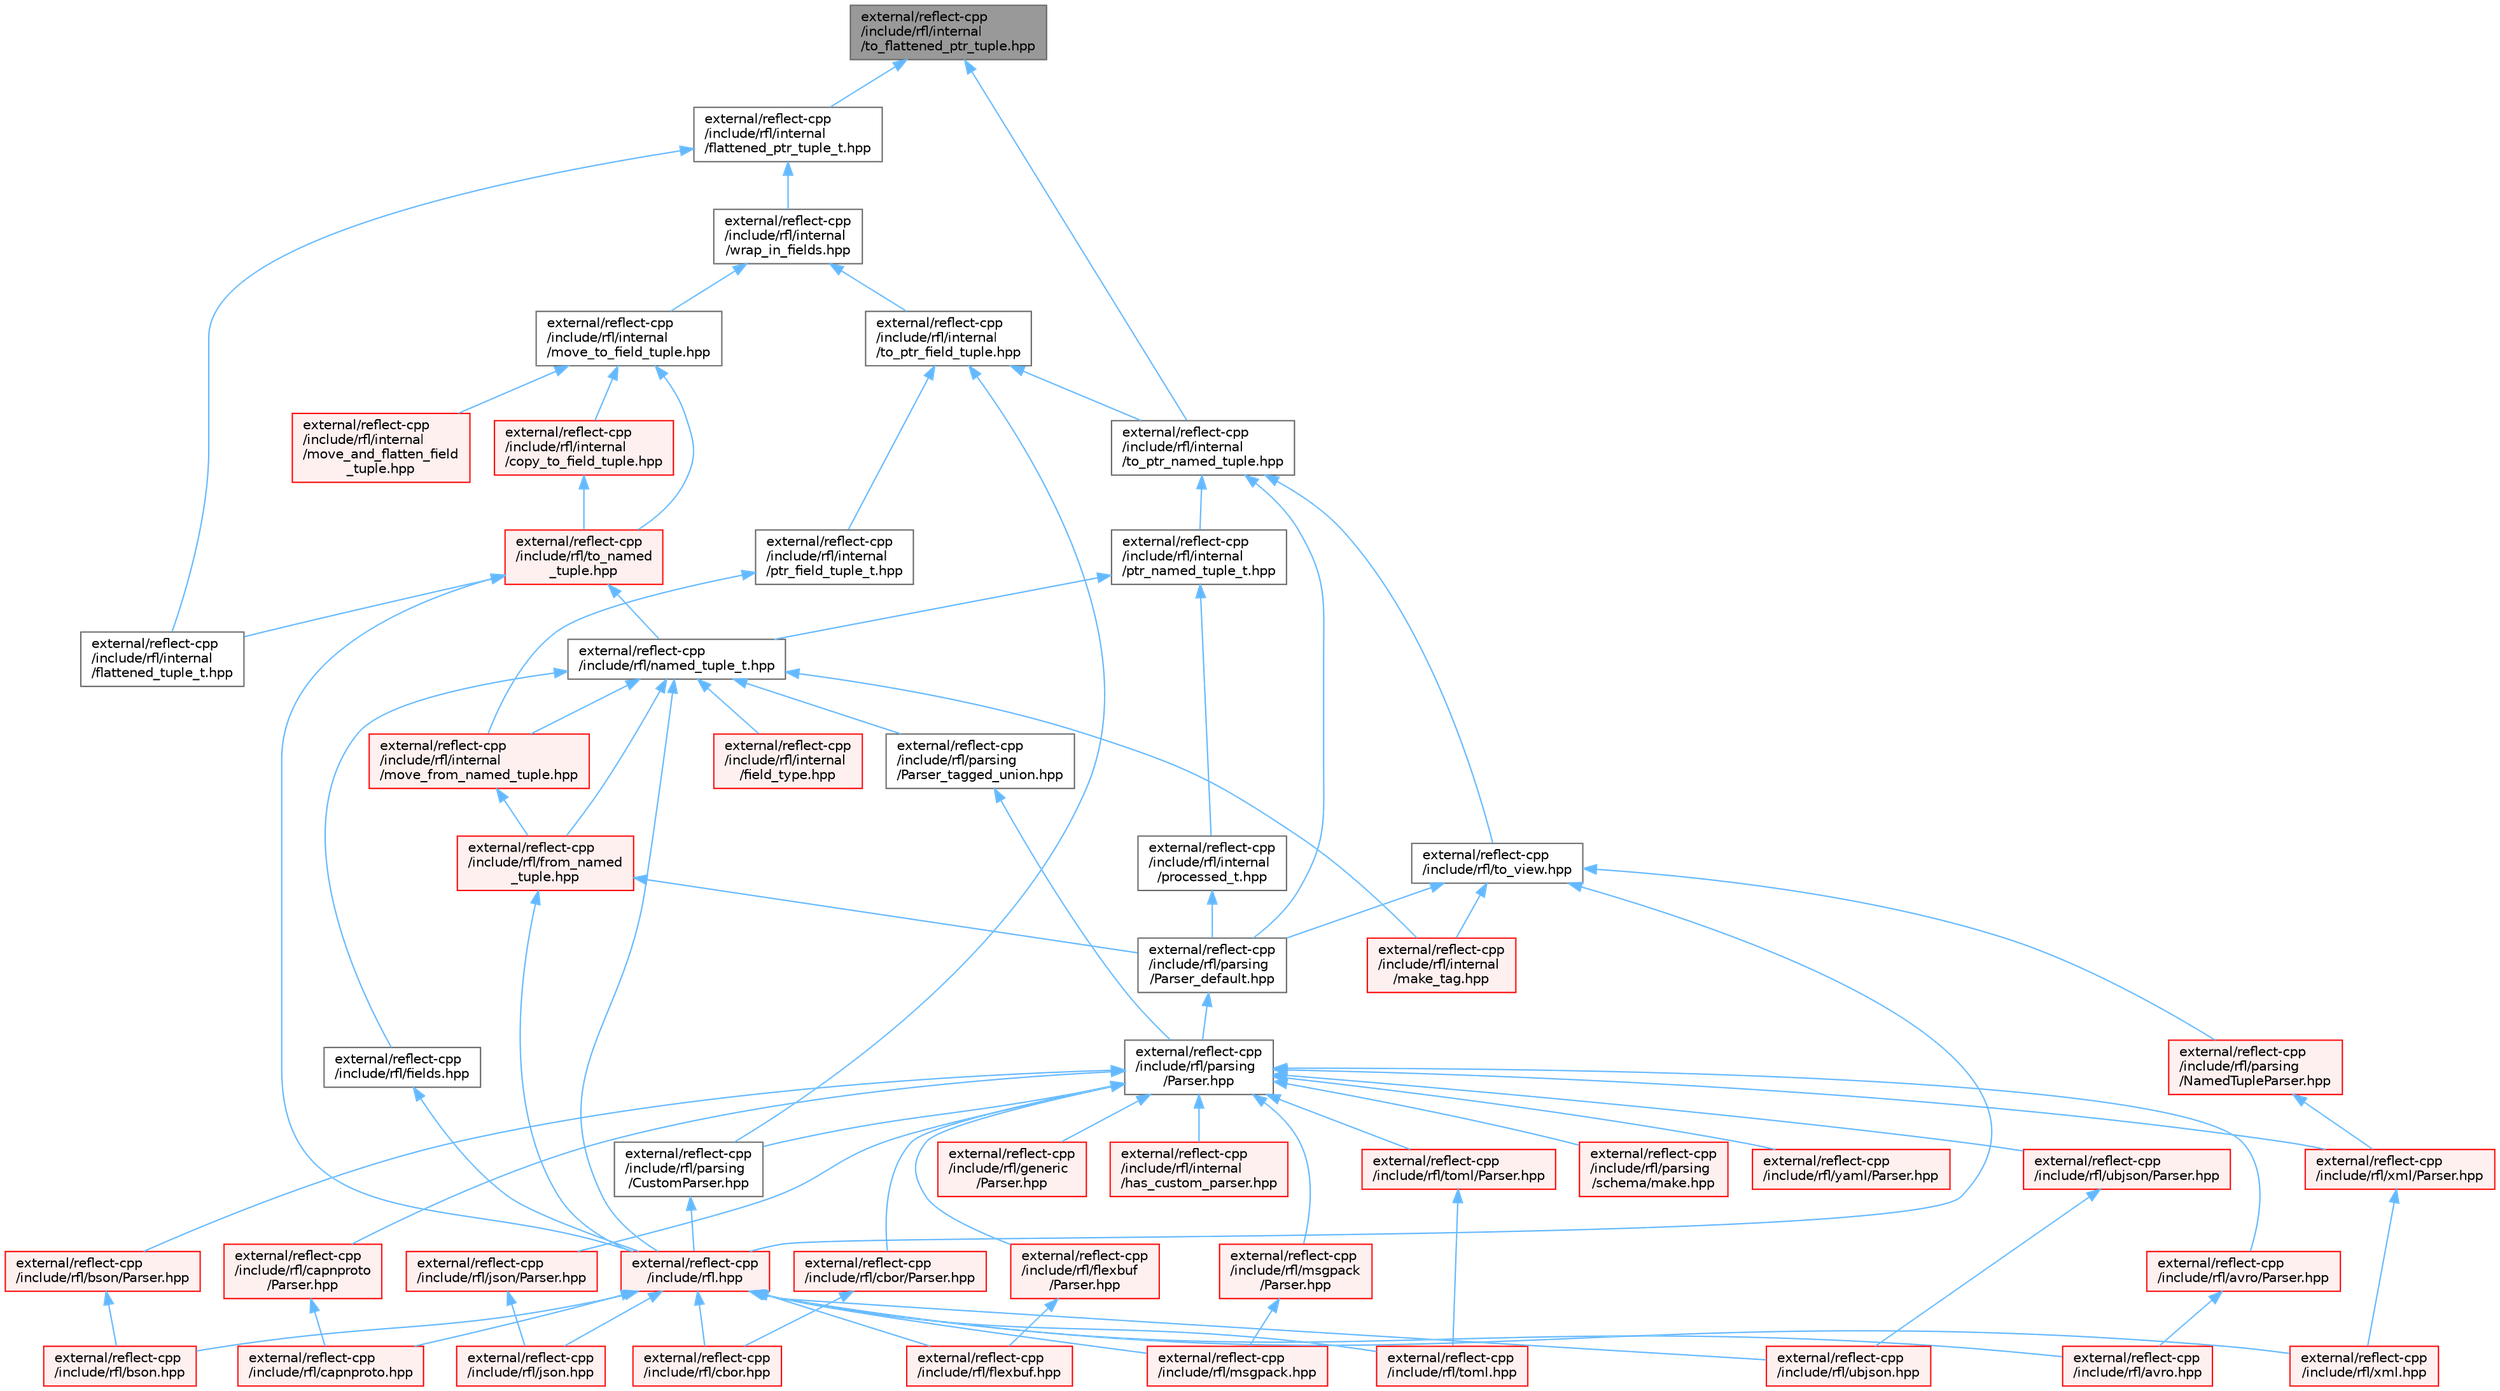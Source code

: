 digraph "external/reflect-cpp/include/rfl/internal/to_flattened_ptr_tuple.hpp"
{
 // LATEX_PDF_SIZE
  bgcolor="transparent";
  edge [fontname=Helvetica,fontsize=10,labelfontname=Helvetica,labelfontsize=10];
  node [fontname=Helvetica,fontsize=10,shape=box,height=0.2,width=0.4];
  Node1 [id="Node000001",label="external/reflect-cpp\l/include/rfl/internal\l/to_flattened_ptr_tuple.hpp",height=0.2,width=0.4,color="gray40", fillcolor="grey60", style="filled", fontcolor="black",tooltip=" "];
  Node1 -> Node2 [id="edge1_Node000001_Node000002",dir="back",color="steelblue1",style="solid",tooltip=" "];
  Node2 [id="Node000002",label="external/reflect-cpp\l/include/rfl/internal\l/flattened_ptr_tuple_t.hpp",height=0.2,width=0.4,color="grey40", fillcolor="white", style="filled",URL="$flattened__ptr__tuple__t_8hpp.html",tooltip=" "];
  Node2 -> Node3 [id="edge2_Node000002_Node000003",dir="back",color="steelblue1",style="solid",tooltip=" "];
  Node3 [id="Node000003",label="external/reflect-cpp\l/include/rfl/internal\l/flattened_tuple_t.hpp",height=0.2,width=0.4,color="grey40", fillcolor="white", style="filled",URL="$flattened__tuple__t_8hpp.html",tooltip=" "];
  Node2 -> Node4 [id="edge3_Node000002_Node000004",dir="back",color="steelblue1",style="solid",tooltip=" "];
  Node4 [id="Node000004",label="external/reflect-cpp\l/include/rfl/internal\l/wrap_in_fields.hpp",height=0.2,width=0.4,color="grey40", fillcolor="white", style="filled",URL="$wrap__in__fields_8hpp.html",tooltip=" "];
  Node4 -> Node5 [id="edge4_Node000004_Node000005",dir="back",color="steelblue1",style="solid",tooltip=" "];
  Node5 [id="Node000005",label="external/reflect-cpp\l/include/rfl/internal\l/move_to_field_tuple.hpp",height=0.2,width=0.4,color="grey40", fillcolor="white", style="filled",URL="$move__to__field__tuple_8hpp.html",tooltip=" "];
  Node5 -> Node6 [id="edge5_Node000005_Node000006",dir="back",color="steelblue1",style="solid",tooltip=" "];
  Node6 [id="Node000006",label="external/reflect-cpp\l/include/rfl/internal\l/copy_to_field_tuple.hpp",height=0.2,width=0.4,color="red", fillcolor="#FFF0F0", style="filled",URL="$copy__to__field__tuple_8hpp.html",tooltip=" "];
  Node6 -> Node9 [id="edge6_Node000006_Node000009",dir="back",color="steelblue1",style="solid",tooltip=" "];
  Node9 [id="Node000009",label="external/reflect-cpp\l/include/rfl/to_named\l_tuple.hpp",height=0.2,width=0.4,color="red", fillcolor="#FFF0F0", style="filled",URL="$to__named__tuple_8hpp.html",tooltip=" "];
  Node9 -> Node10 [id="edge7_Node000009_Node000010",dir="back",color="steelblue1",style="solid",tooltip=" "];
  Node10 [id="Node000010",label="external/reflect-cpp\l/include/rfl.hpp",height=0.2,width=0.4,color="red", fillcolor="#FFF0F0", style="filled",URL="$rfl_8hpp.html",tooltip=" "];
  Node10 -> Node11 [id="edge8_Node000010_Node000011",dir="back",color="steelblue1",style="solid",tooltip=" "];
  Node11 [id="Node000011",label="external/reflect-cpp\l/include/rfl/avro.hpp",height=0.2,width=0.4,color="red", fillcolor="#FFF0F0", style="filled",URL="$avro_8hpp.html",tooltip=" "];
  Node10 -> Node65 [id="edge9_Node000010_Node000065",dir="back",color="steelblue1",style="solid",tooltip=" "];
  Node65 [id="Node000065",label="external/reflect-cpp\l/include/rfl/bson.hpp",height=0.2,width=0.4,color="red", fillcolor="#FFF0F0", style="filled",URL="$bson_8hpp.html",tooltip=" "];
  Node10 -> Node105 [id="edge10_Node000010_Node000105",dir="back",color="steelblue1",style="solid",tooltip=" "];
  Node105 [id="Node000105",label="external/reflect-cpp\l/include/rfl/capnproto.hpp",height=0.2,width=0.4,color="red", fillcolor="#FFF0F0", style="filled",URL="$capnproto_8hpp.html",tooltip=" "];
  Node10 -> Node152 [id="edge11_Node000010_Node000152",dir="back",color="steelblue1",style="solid",tooltip=" "];
  Node152 [id="Node000152",label="external/reflect-cpp\l/include/rfl/cbor.hpp",height=0.2,width=0.4,color="red", fillcolor="#FFF0F0", style="filled",URL="$cbor_8hpp.html",tooltip=" "];
  Node10 -> Node193 [id="edge12_Node000010_Node000193",dir="back",color="steelblue1",style="solid",tooltip=" "];
  Node193 [id="Node000193",label="external/reflect-cpp\l/include/rfl/flexbuf.hpp",height=0.2,width=0.4,color="red", fillcolor="#FFF0F0", style="filled",URL="$flexbuf_8hpp.html",tooltip=" "];
  Node10 -> Node233 [id="edge13_Node000010_Node000233",dir="back",color="steelblue1",style="solid",tooltip=" "];
  Node233 [id="Node000233",label="external/reflect-cpp\l/include/rfl/json.hpp",height=0.2,width=0.4,color="red", fillcolor="#FFF0F0", style="filled",URL="$reflect-cpp_2include_2rfl_2json_8hpp.html",tooltip=" "];
  Node10 -> Node458 [id="edge14_Node000010_Node000458",dir="back",color="steelblue1",style="solid",tooltip=" "];
  Node458 [id="Node000458",label="external/reflect-cpp\l/include/rfl/msgpack.hpp",height=0.2,width=0.4,color="red", fillcolor="#FFF0F0", style="filled",URL="$msgpack_8hpp.html",tooltip=" "];
  Node10 -> Node501 [id="edge15_Node000010_Node000501",dir="back",color="steelblue1",style="solid",tooltip=" "];
  Node501 [id="Node000501",label="external/reflect-cpp\l/include/rfl/toml.hpp",height=0.2,width=0.4,color="red", fillcolor="#FFF0F0", style="filled",URL="$toml_8hpp.html",tooltip=" "];
  Node10 -> Node548 [id="edge16_Node000010_Node000548",dir="back",color="steelblue1",style="solid",tooltip=" "];
  Node548 [id="Node000548",label="external/reflect-cpp\l/include/rfl/ubjson.hpp",height=0.2,width=0.4,color="red", fillcolor="#FFF0F0", style="filled",URL="$ubjson_8hpp.html",tooltip=" "];
  Node10 -> Node589 [id="edge17_Node000010_Node000589",dir="back",color="steelblue1",style="solid",tooltip=" "];
  Node589 [id="Node000589",label="external/reflect-cpp\l/include/rfl/xml.hpp",height=0.2,width=0.4,color="red", fillcolor="#FFF0F0", style="filled",URL="$xml_8hpp.html",tooltip=" "];
  Node9 -> Node3 [id="edge18_Node000009_Node000003",dir="back",color="steelblue1",style="solid",tooltip=" "];
  Node9 -> Node737 [id="edge19_Node000009_Node000737",dir="back",color="steelblue1",style="solid",tooltip=" "];
  Node737 [id="Node000737",label="external/reflect-cpp\l/include/rfl/named_tuple_t.hpp",height=0.2,width=0.4,color="grey40", fillcolor="white", style="filled",URL="$named__tuple__t_8hpp.html",tooltip=" "];
  Node737 -> Node10 [id="edge20_Node000737_Node000010",dir="back",color="steelblue1",style="solid",tooltip=" "];
  Node737 -> Node738 [id="edge21_Node000737_Node000738",dir="back",color="steelblue1",style="solid",tooltip=" "];
  Node738 [id="Node000738",label="external/reflect-cpp\l/include/rfl/fields.hpp",height=0.2,width=0.4,color="grey40", fillcolor="white", style="filled",URL="$fields_8hpp.html",tooltip=" "];
  Node738 -> Node10 [id="edge22_Node000738_Node000010",dir="back",color="steelblue1",style="solid",tooltip=" "];
  Node737 -> Node678 [id="edge23_Node000737_Node000678",dir="back",color="steelblue1",style="solid",tooltip=" "];
  Node678 [id="Node000678",label="external/reflect-cpp\l/include/rfl/from_named\l_tuple.hpp",height=0.2,width=0.4,color="red", fillcolor="#FFF0F0", style="filled",URL="$from__named__tuple_8hpp.html",tooltip=" "];
  Node678 -> Node10 [id="edge24_Node000678_Node000010",dir="back",color="steelblue1",style="solid",tooltip=" "];
  Node678 -> Node679 [id="edge25_Node000678_Node000679",dir="back",color="steelblue1",style="solid",tooltip=" "];
  Node679 [id="Node000679",label="external/reflect-cpp\l/include/rfl/parsing\l/Parser_default.hpp",height=0.2,width=0.4,color="grey40", fillcolor="white", style="filled",URL="$_parser__default_8hpp.html",tooltip=" "];
  Node679 -> Node680 [id="edge26_Node000679_Node000680",dir="back",color="steelblue1",style="solid",tooltip=" "];
  Node680 [id="Node000680",label="external/reflect-cpp\l/include/rfl/parsing\l/Parser.hpp",height=0.2,width=0.4,color="grey40", fillcolor="white", style="filled",URL="$parsing_2_parser_8hpp.html",tooltip=" "];
  Node680 -> Node681 [id="edge27_Node000680_Node000681",dir="back",color="steelblue1",style="solid",tooltip=" "];
  Node681 [id="Node000681",label="external/reflect-cpp\l/include/rfl/avro/Parser.hpp",height=0.2,width=0.4,color="red", fillcolor="#FFF0F0", style="filled",URL="$avro_2_parser_8hpp.html",tooltip=" "];
  Node681 -> Node11 [id="edge28_Node000681_Node000011",dir="back",color="steelblue1",style="solid",tooltip=" "];
  Node680 -> Node682 [id="edge29_Node000680_Node000682",dir="back",color="steelblue1",style="solid",tooltip=" "];
  Node682 [id="Node000682",label="external/reflect-cpp\l/include/rfl/bson/Parser.hpp",height=0.2,width=0.4,color="red", fillcolor="#FFF0F0", style="filled",URL="$bson_2_parser_8hpp.html",tooltip=" "];
  Node682 -> Node65 [id="edge30_Node000682_Node000065",dir="back",color="steelblue1",style="solid",tooltip=" "];
  Node680 -> Node687 [id="edge31_Node000680_Node000687",dir="back",color="steelblue1",style="solid",tooltip=" "];
  Node687 [id="Node000687",label="external/reflect-cpp\l/include/rfl/capnproto\l/Parser.hpp",height=0.2,width=0.4,color="red", fillcolor="#FFF0F0", style="filled",URL="$capnproto_2_parser_8hpp.html",tooltip=" "];
  Node687 -> Node105 [id="edge32_Node000687_Node000105",dir="back",color="steelblue1",style="solid",tooltip=" "];
  Node680 -> Node689 [id="edge33_Node000680_Node000689",dir="back",color="steelblue1",style="solid",tooltip=" "];
  Node689 [id="Node000689",label="external/reflect-cpp\l/include/rfl/cbor/Parser.hpp",height=0.2,width=0.4,color="red", fillcolor="#FFF0F0", style="filled",URL="$cbor_2_parser_8hpp.html",tooltip=" "];
  Node689 -> Node152 [id="edge34_Node000689_Node000152",dir="back",color="steelblue1",style="solid",tooltip=" "];
  Node680 -> Node694 [id="edge35_Node000680_Node000694",dir="back",color="steelblue1",style="solid",tooltip=" "];
  Node694 [id="Node000694",label="external/reflect-cpp\l/include/rfl/flexbuf\l/Parser.hpp",height=0.2,width=0.4,color="red", fillcolor="#FFF0F0", style="filled",URL="$flexbuf_2_parser_8hpp.html",tooltip=" "];
  Node694 -> Node193 [id="edge36_Node000694_Node000193",dir="back",color="steelblue1",style="solid",tooltip=" "];
  Node680 -> Node699 [id="edge37_Node000680_Node000699",dir="back",color="steelblue1",style="solid",tooltip=" "];
  Node699 [id="Node000699",label="external/reflect-cpp\l/include/rfl/generic\l/Parser.hpp",height=0.2,width=0.4,color="red", fillcolor="#FFF0F0", style="filled",URL="$generic_2_parser_8hpp.html",tooltip=" "];
  Node680 -> Node704 [id="edge38_Node000680_Node000704",dir="back",color="steelblue1",style="solid",tooltip=" "];
  Node704 [id="Node000704",label="external/reflect-cpp\l/include/rfl/internal\l/has_custom_parser.hpp",height=0.2,width=0.4,color="red", fillcolor="#FFF0F0", style="filled",URL="$has__custom__parser_8hpp.html",tooltip=" "];
  Node680 -> Node705 [id="edge39_Node000680_Node000705",dir="back",color="steelblue1",style="solid",tooltip=" "];
  Node705 [id="Node000705",label="external/reflect-cpp\l/include/rfl/json/Parser.hpp",height=0.2,width=0.4,color="red", fillcolor="#FFF0F0", style="filled",URL="$json_2_parser_8hpp.html",tooltip=" "];
  Node705 -> Node233 [id="edge40_Node000705_Node000233",dir="back",color="steelblue1",style="solid",tooltip=" "];
  Node680 -> Node713 [id="edge41_Node000680_Node000713",dir="back",color="steelblue1",style="solid",tooltip=" "];
  Node713 [id="Node000713",label="external/reflect-cpp\l/include/rfl/msgpack\l/Parser.hpp",height=0.2,width=0.4,color="red", fillcolor="#FFF0F0", style="filled",URL="$msgpack_2_parser_8hpp.html",tooltip=" "];
  Node713 -> Node458 [id="edge42_Node000713_Node000458",dir="back",color="steelblue1",style="solid",tooltip=" "];
  Node680 -> Node718 [id="edge43_Node000680_Node000718",dir="back",color="steelblue1",style="solid",tooltip=" "];
  Node718 [id="Node000718",label="external/reflect-cpp\l/include/rfl/parsing\l/CustomParser.hpp",height=0.2,width=0.4,color="grey40", fillcolor="white", style="filled",URL="$_custom_parser_8hpp.html",tooltip=" "];
  Node718 -> Node10 [id="edge44_Node000718_Node000010",dir="back",color="steelblue1",style="solid",tooltip=" "];
  Node680 -> Node719 [id="edge45_Node000680_Node000719",dir="back",color="steelblue1",style="solid",tooltip=" "];
  Node719 [id="Node000719",label="external/reflect-cpp\l/include/rfl/parsing\l/schema/make.hpp",height=0.2,width=0.4,color="red", fillcolor="#FFF0F0", style="filled",URL="$make_8hpp.html",tooltip=" "];
  Node680 -> Node503 [id="edge46_Node000680_Node000503",dir="back",color="steelblue1",style="solid",tooltip=" "];
  Node503 [id="Node000503",label="external/reflect-cpp\l/include/rfl/toml/Parser.hpp",height=0.2,width=0.4,color="red", fillcolor="#FFF0F0", style="filled",URL="$toml_2_parser_8hpp.html",tooltip=" "];
  Node503 -> Node501 [id="edge47_Node000503_Node000501",dir="back",color="steelblue1",style="solid",tooltip=" "];
  Node680 -> Node720 [id="edge48_Node000680_Node000720",dir="back",color="steelblue1",style="solid",tooltip=" "];
  Node720 [id="Node000720",label="external/reflect-cpp\l/include/rfl/ubjson/Parser.hpp",height=0.2,width=0.4,color="red", fillcolor="#FFF0F0", style="filled",URL="$ubjson_2_parser_8hpp.html",tooltip=" "];
  Node720 -> Node548 [id="edge49_Node000720_Node000548",dir="back",color="steelblue1",style="solid",tooltip=" "];
  Node680 -> Node725 [id="edge50_Node000680_Node000725",dir="back",color="steelblue1",style="solid",tooltip=" "];
  Node725 [id="Node000725",label="external/reflect-cpp\l/include/rfl/xml/Parser.hpp",height=0.2,width=0.4,color="red", fillcolor="#FFF0F0", style="filled",URL="$xml_2_parser_8hpp.html",tooltip=" "];
  Node725 -> Node589 [id="edge51_Node000725_Node000589",dir="back",color="steelblue1",style="solid",tooltip=" "];
  Node680 -> Node730 [id="edge52_Node000680_Node000730",dir="back",color="steelblue1",style="solid",tooltip=" "];
  Node730 [id="Node000730",label="external/reflect-cpp\l/include/rfl/yaml/Parser.hpp",height=0.2,width=0.4,color="red", fillcolor="#FFF0F0", style="filled",URL="$yaml_2_parser_8hpp.html",tooltip=" "];
  Node737 -> Node739 [id="edge53_Node000737_Node000739",dir="back",color="steelblue1",style="solid",tooltip=" "];
  Node739 [id="Node000739",label="external/reflect-cpp\l/include/rfl/internal\l/field_type.hpp",height=0.2,width=0.4,color="red", fillcolor="#FFF0F0", style="filled",URL="$internal_2field__type_8hpp.html",tooltip=" "];
  Node737 -> Node743 [id="edge54_Node000737_Node000743",dir="back",color="steelblue1",style="solid",tooltip=" "];
  Node743 [id="Node000743",label="external/reflect-cpp\l/include/rfl/internal\l/make_tag.hpp",height=0.2,width=0.4,color="red", fillcolor="#FFF0F0", style="filled",URL="$make__tag_8hpp.html",tooltip=" "];
  Node737 -> Node754 [id="edge55_Node000737_Node000754",dir="back",color="steelblue1",style="solid",tooltip=" "];
  Node754 [id="Node000754",label="external/reflect-cpp\l/include/rfl/internal\l/move_from_named_tuple.hpp",height=0.2,width=0.4,color="red", fillcolor="#FFF0F0", style="filled",URL="$move__from__named__tuple_8hpp.html",tooltip=" "];
  Node754 -> Node678 [id="edge56_Node000754_Node000678",dir="back",color="steelblue1",style="solid",tooltip=" "];
  Node737 -> Node753 [id="edge57_Node000737_Node000753",dir="back",color="steelblue1",style="solid",tooltip=" "];
  Node753 [id="Node000753",label="external/reflect-cpp\l/include/rfl/parsing\l/Parser_tagged_union.hpp",height=0.2,width=0.4,color="grey40", fillcolor="white", style="filled",URL="$_parser__tagged__union_8hpp.html",tooltip=" "];
  Node753 -> Node680 [id="edge58_Node000753_Node000680",dir="back",color="steelblue1",style="solid",tooltip=" "];
  Node5 -> Node756 [id="edge59_Node000005_Node000756",dir="back",color="steelblue1",style="solid",tooltip=" "];
  Node756 [id="Node000756",label="external/reflect-cpp\l/include/rfl/internal\l/move_and_flatten_field\l_tuple.hpp",height=0.2,width=0.4,color="red", fillcolor="#FFF0F0", style="filled",URL="$move__and__flatten__field__tuple_8hpp.html",tooltip=" "];
  Node5 -> Node9 [id="edge60_Node000005_Node000009",dir="back",color="steelblue1",style="solid",tooltip=" "];
  Node4 -> Node758 [id="edge61_Node000004_Node000758",dir="back",color="steelblue1",style="solid",tooltip=" "];
  Node758 [id="Node000758",label="external/reflect-cpp\l/include/rfl/internal\l/to_ptr_field_tuple.hpp",height=0.2,width=0.4,color="grey40", fillcolor="white", style="filled",URL="$to__ptr__field__tuple_8hpp.html",tooltip=" "];
  Node758 -> Node759 [id="edge62_Node000758_Node000759",dir="back",color="steelblue1",style="solid",tooltip=" "];
  Node759 [id="Node000759",label="external/reflect-cpp\l/include/rfl/internal\l/ptr_field_tuple_t.hpp",height=0.2,width=0.4,color="grey40", fillcolor="white", style="filled",URL="$ptr__field__tuple__t_8hpp.html",tooltip=" "];
  Node759 -> Node754 [id="edge63_Node000759_Node000754",dir="back",color="steelblue1",style="solid",tooltip=" "];
  Node758 -> Node760 [id="edge64_Node000758_Node000760",dir="back",color="steelblue1",style="solid",tooltip=" "];
  Node760 [id="Node000760",label="external/reflect-cpp\l/include/rfl/internal\l/to_ptr_named_tuple.hpp",height=0.2,width=0.4,color="grey40", fillcolor="white", style="filled",URL="$to__ptr__named__tuple_8hpp.html",tooltip=" "];
  Node760 -> Node761 [id="edge65_Node000760_Node000761",dir="back",color="steelblue1",style="solid",tooltip=" "];
  Node761 [id="Node000761",label="external/reflect-cpp\l/include/rfl/internal\l/ptr_named_tuple_t.hpp",height=0.2,width=0.4,color="grey40", fillcolor="white", style="filled",URL="$ptr__named__tuple__t_8hpp.html",tooltip=" "];
  Node761 -> Node762 [id="edge66_Node000761_Node000762",dir="back",color="steelblue1",style="solid",tooltip=" "];
  Node762 [id="Node000762",label="external/reflect-cpp\l/include/rfl/internal\l/processed_t.hpp",height=0.2,width=0.4,color="grey40", fillcolor="white", style="filled",URL="$processed__t_8hpp.html",tooltip=" "];
  Node762 -> Node679 [id="edge67_Node000762_Node000679",dir="back",color="steelblue1",style="solid",tooltip=" "];
  Node761 -> Node737 [id="edge68_Node000761_Node000737",dir="back",color="steelblue1",style="solid",tooltip=" "];
  Node760 -> Node679 [id="edge69_Node000760_Node000679",dir="back",color="steelblue1",style="solid",tooltip=" "];
  Node760 -> Node763 [id="edge70_Node000760_Node000763",dir="back",color="steelblue1",style="solid",tooltip=" "];
  Node763 [id="Node000763",label="external/reflect-cpp\l/include/rfl/to_view.hpp",height=0.2,width=0.4,color="grey40", fillcolor="white", style="filled",URL="$to__view_8hpp.html",tooltip=" "];
  Node763 -> Node10 [id="edge71_Node000763_Node000010",dir="back",color="steelblue1",style="solid",tooltip=" "];
  Node763 -> Node743 [id="edge72_Node000763_Node000743",dir="back",color="steelblue1",style="solid",tooltip=" "];
  Node763 -> Node764 [id="edge73_Node000763_Node000764",dir="back",color="steelblue1",style="solid",tooltip=" "];
  Node764 [id="Node000764",label="external/reflect-cpp\l/include/rfl/parsing\l/NamedTupleParser.hpp",height=0.2,width=0.4,color="red", fillcolor="#FFF0F0", style="filled",URL="$_named_tuple_parser_8hpp.html",tooltip=" "];
  Node764 -> Node725 [id="edge74_Node000764_Node000725",dir="back",color="steelblue1",style="solid",tooltip=" "];
  Node763 -> Node679 [id="edge75_Node000763_Node000679",dir="back",color="steelblue1",style="solid",tooltip=" "];
  Node758 -> Node718 [id="edge76_Node000758_Node000718",dir="back",color="steelblue1",style="solid",tooltip=" "];
  Node1 -> Node760 [id="edge77_Node000001_Node000760",dir="back",color="steelblue1",style="solid",tooltip=" "];
}
